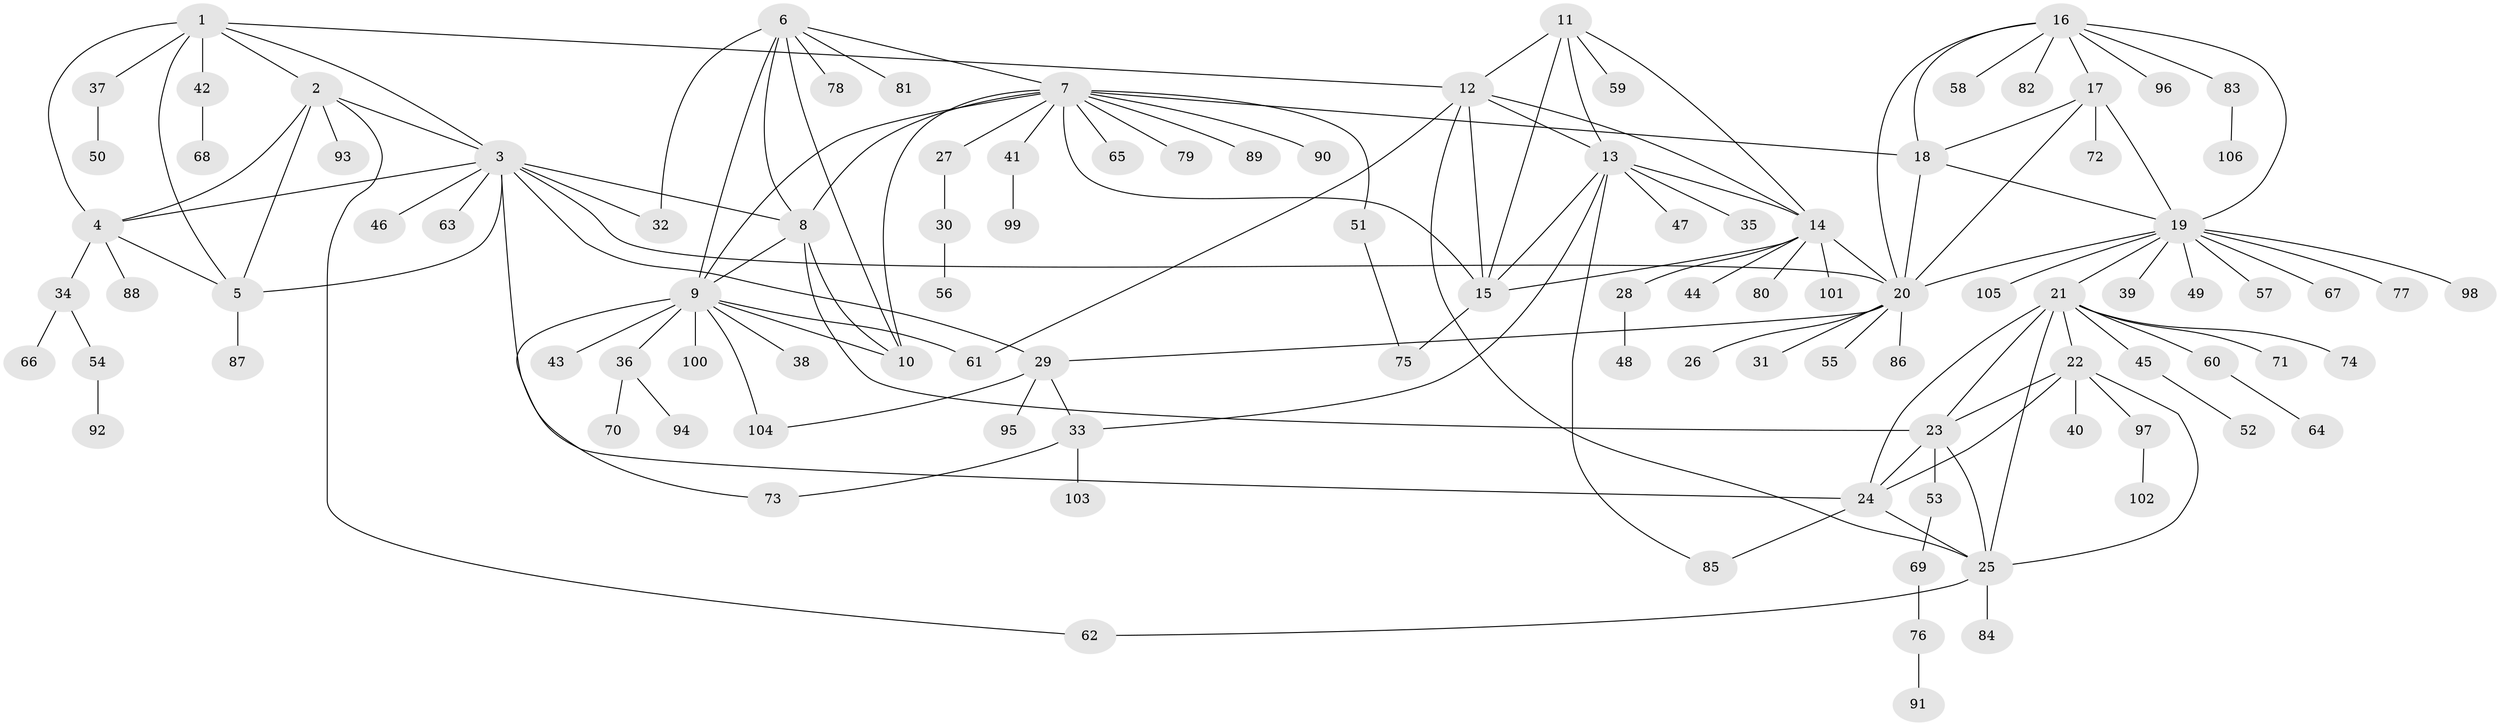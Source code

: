 // Generated by graph-tools (version 1.1) at 2025/26/03/09/25 03:26:42]
// undirected, 106 vertices, 150 edges
graph export_dot {
graph [start="1"]
  node [color=gray90,style=filled];
  1;
  2;
  3;
  4;
  5;
  6;
  7;
  8;
  9;
  10;
  11;
  12;
  13;
  14;
  15;
  16;
  17;
  18;
  19;
  20;
  21;
  22;
  23;
  24;
  25;
  26;
  27;
  28;
  29;
  30;
  31;
  32;
  33;
  34;
  35;
  36;
  37;
  38;
  39;
  40;
  41;
  42;
  43;
  44;
  45;
  46;
  47;
  48;
  49;
  50;
  51;
  52;
  53;
  54;
  55;
  56;
  57;
  58;
  59;
  60;
  61;
  62;
  63;
  64;
  65;
  66;
  67;
  68;
  69;
  70;
  71;
  72;
  73;
  74;
  75;
  76;
  77;
  78;
  79;
  80;
  81;
  82;
  83;
  84;
  85;
  86;
  87;
  88;
  89;
  90;
  91;
  92;
  93;
  94;
  95;
  96;
  97;
  98;
  99;
  100;
  101;
  102;
  103;
  104;
  105;
  106;
  1 -- 2;
  1 -- 3;
  1 -- 4;
  1 -- 5;
  1 -- 12;
  1 -- 37;
  1 -- 42;
  2 -- 3;
  2 -- 4;
  2 -- 5;
  2 -- 62;
  2 -- 93;
  3 -- 4;
  3 -- 5;
  3 -- 8;
  3 -- 20;
  3 -- 24;
  3 -- 29;
  3 -- 32;
  3 -- 46;
  3 -- 63;
  4 -- 5;
  4 -- 34;
  4 -- 88;
  5 -- 87;
  6 -- 7;
  6 -- 8;
  6 -- 9;
  6 -- 10;
  6 -- 32;
  6 -- 78;
  6 -- 81;
  7 -- 8;
  7 -- 9;
  7 -- 10;
  7 -- 15;
  7 -- 18;
  7 -- 27;
  7 -- 41;
  7 -- 51;
  7 -- 65;
  7 -- 79;
  7 -- 89;
  7 -- 90;
  8 -- 9;
  8 -- 10;
  8 -- 23;
  9 -- 10;
  9 -- 36;
  9 -- 38;
  9 -- 43;
  9 -- 61;
  9 -- 73;
  9 -- 100;
  9 -- 104;
  11 -- 12;
  11 -- 13;
  11 -- 14;
  11 -- 15;
  11 -- 59;
  12 -- 13;
  12 -- 14;
  12 -- 15;
  12 -- 25;
  12 -- 61;
  13 -- 14;
  13 -- 15;
  13 -- 33;
  13 -- 35;
  13 -- 47;
  13 -- 85;
  14 -- 15;
  14 -- 20;
  14 -- 28;
  14 -- 44;
  14 -- 80;
  14 -- 101;
  15 -- 75;
  16 -- 17;
  16 -- 18;
  16 -- 19;
  16 -- 20;
  16 -- 58;
  16 -- 82;
  16 -- 83;
  16 -- 96;
  17 -- 18;
  17 -- 19;
  17 -- 20;
  17 -- 72;
  18 -- 19;
  18 -- 20;
  19 -- 20;
  19 -- 21;
  19 -- 39;
  19 -- 49;
  19 -- 57;
  19 -- 67;
  19 -- 77;
  19 -- 98;
  19 -- 105;
  20 -- 26;
  20 -- 29;
  20 -- 31;
  20 -- 55;
  20 -- 86;
  21 -- 22;
  21 -- 23;
  21 -- 24;
  21 -- 25;
  21 -- 45;
  21 -- 60;
  21 -- 71;
  21 -- 74;
  22 -- 23;
  22 -- 24;
  22 -- 25;
  22 -- 40;
  22 -- 97;
  23 -- 24;
  23 -- 25;
  23 -- 53;
  24 -- 25;
  24 -- 85;
  25 -- 62;
  25 -- 84;
  27 -- 30;
  28 -- 48;
  29 -- 33;
  29 -- 95;
  29 -- 104;
  30 -- 56;
  33 -- 73;
  33 -- 103;
  34 -- 54;
  34 -- 66;
  36 -- 70;
  36 -- 94;
  37 -- 50;
  41 -- 99;
  42 -- 68;
  45 -- 52;
  51 -- 75;
  53 -- 69;
  54 -- 92;
  60 -- 64;
  69 -- 76;
  76 -- 91;
  83 -- 106;
  97 -- 102;
}
